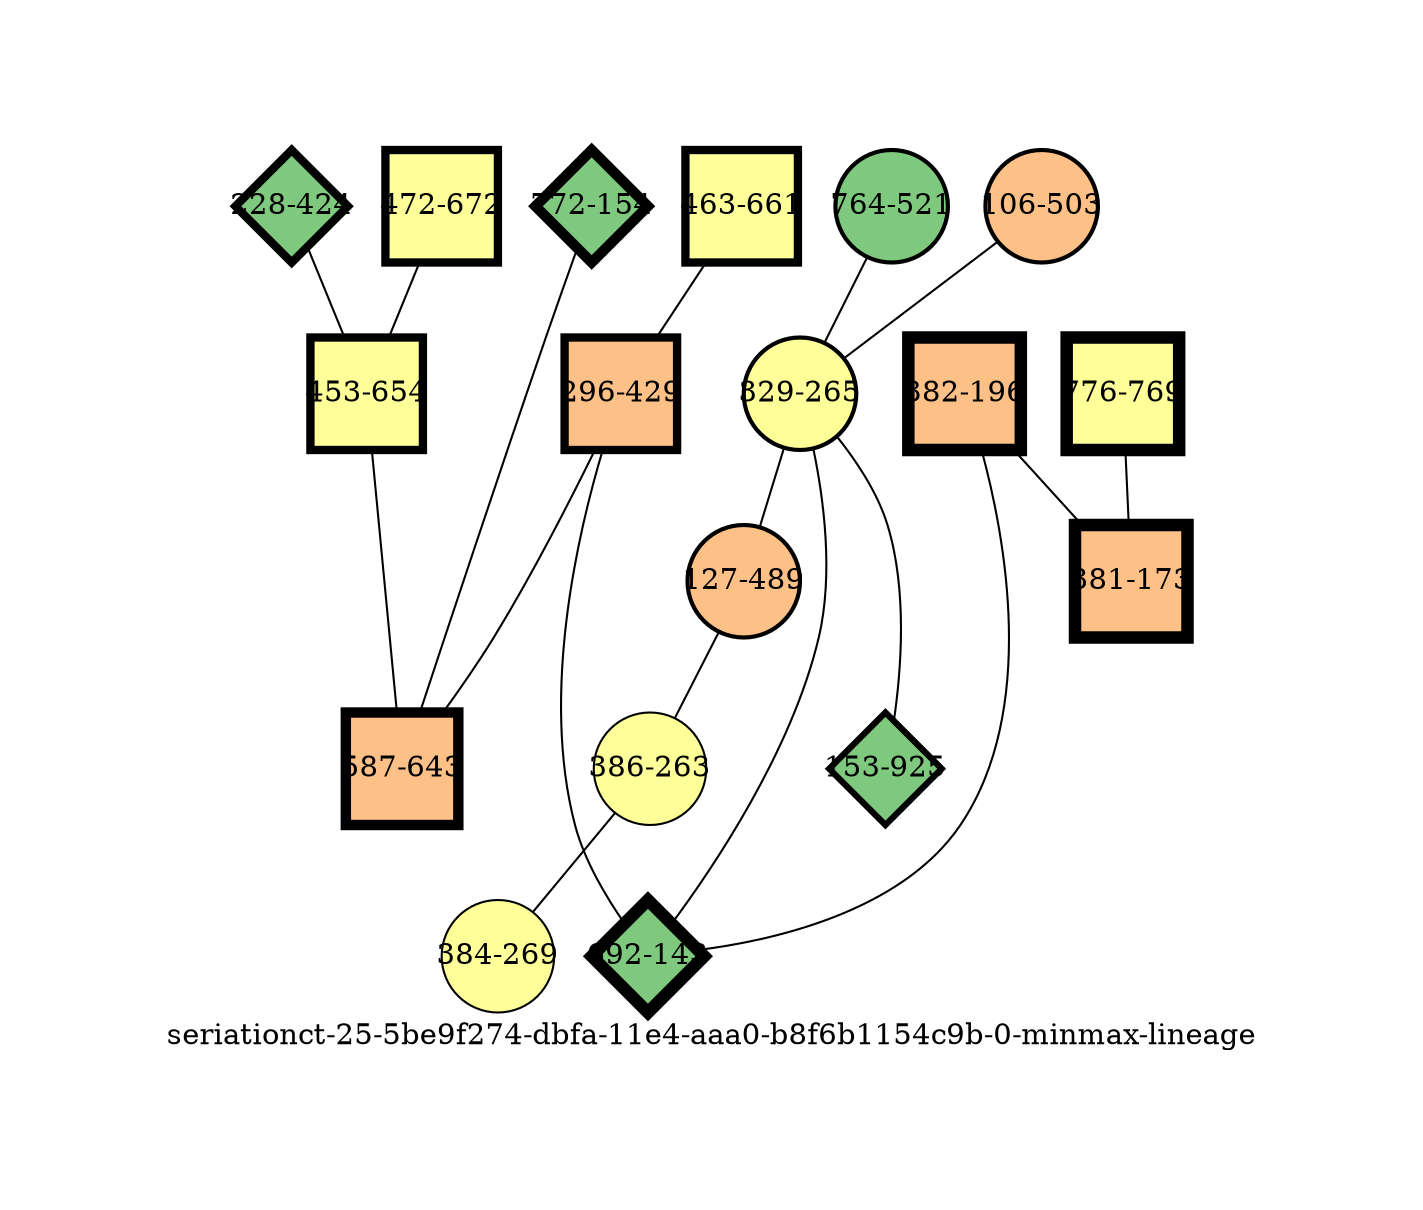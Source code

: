 strict graph "seriationct-25-5be9f274-dbfa-11e4-aaa0-b8f6b1154c9b-0-minmax-lineage" {
labelloc=b;
ratio=auto;
pad="1.0";
label="seriationct-25-5be9f274-dbfa-11e4-aaa0-b8f6b1154c9b-0-minmax-lineage";
node [width="0.75", style=filled, fixedsize=true, height="0.75", shape=circle, label=""];
0 [xCoordinate="424.0", appears_in_slice=4, yCoordinate="228.0", colorscheme=accent6, lineage_id=2, short_label="228-424", label="228-424", shape=diamond, cluster_id=0, fillcolor=1, size="500.0", id=0, penwidth="4.0"];
1 [xCoordinate="154.0", appears_in_slice=5, yCoordinate="772.0", colorscheme=accent6, lineage_id=2, short_label="772-154", label="772-154", shape=diamond, cluster_id=0, fillcolor=1, size="500.0", id=1, penwidth="5.0"];
2 [xCoordinate="661.0", appears_in_slice=4, yCoordinate="463.0", colorscheme=accent6, lineage_id=1, short_label="463-661", label="463-661", shape=square, cluster_id=3, fillcolor=4, size="500.0", id=2, penwidth="4.0"];
3 [xCoordinate="521.0", appears_in_slice=2, yCoordinate="764.0", colorscheme=accent6, lineage_id=0, short_label="764-521", label="764-521", shape=circle, cluster_id=0, fillcolor=1, size="500.0", id=10, penwidth="2.0"];
4 [xCoordinate="503.0", appears_in_slice=2, yCoordinate="106.0", colorscheme=accent6, lineage_id=0, short_label="106-503", label="106-503", shape=circle, cluster_id=2, fillcolor=3, size="500.0", id=4, penwidth="2.0"];
5 [xCoordinate="672.0", appears_in_slice=4, yCoordinate="472.0", colorscheme=accent6, lineage_id=1, short_label="472-672", label="472-672", shape=square, cluster_id=3, fillcolor=4, size="500.0", id=5, penwidth="4.0"];
6 [xCoordinate="769.0", appears_in_slice=6, yCoordinate="776.0", colorscheme=accent6, lineage_id=1, short_label="776-769", label="776-769", shape=square, cluster_id=3, fillcolor=4, size="500.0", id=6, penwidth="6.0"];
7 [xCoordinate="265.0", appears_in_slice=2, yCoordinate="329.0", colorscheme=accent6, lineage_id=0, short_label="329-265", label="329-265", shape=circle, cluster_id=3, fillcolor=4, size="500.0", id=7, penwidth="2.0"];
8 [xCoordinate="429.0", appears_in_slice=4, yCoordinate="296.0", colorscheme=accent6, lineage_id=1, short_label="296-429", label="296-429", shape=square, cluster_id=2, fillcolor=3, size="500.0", id=8, penwidth="4.0"];
9 [xCoordinate="925.0", appears_in_slice=3, yCoordinate="153.0", colorscheme=accent6, lineage_id=2, short_label="153-925", label="153-925", shape=diamond, cluster_id=0, fillcolor=1, size="500.0", id=9, penwidth="3.0"];
10 [xCoordinate="489.0", appears_in_slice=2, yCoordinate="127.0", colorscheme=accent6, lineage_id=0, short_label="127-489", label="127-489", shape=circle, cluster_id=2, fillcolor=3, size="500.0", id=3, penwidth="2.0"];
11 [xCoordinate="654.0", appears_in_slice=4, yCoordinate="453.0", colorscheme=accent6, lineage_id=1, short_label="453-654", label="453-654", shape=square, cluster_id=3, fillcolor=4, size="500.0", id=11, penwidth="4.0"];
12 [xCoordinate="196.0", appears_in_slice=6, yCoordinate="382.0", colorscheme=accent6, lineage_id=1, short_label="382-196", label="382-196", shape=square, cluster_id=2, fillcolor=3, size="500.0", id=12, penwidth="6.0"];
13 [xCoordinate="263.0", appears_in_slice=1, yCoordinate="386.0", colorscheme=accent6, lineage_id=0, short_label="386-263", label="386-263", shape=circle, cluster_id=3, fillcolor=4, size="500.0", id=13, penwidth="1.0"];
14 [xCoordinate="643.0", appears_in_slice=5, yCoordinate="587.0", colorscheme=accent6, lineage_id=1, short_label="587-643", label="587-643", shape=square, cluster_id=2, fillcolor=3, size="500.0", id=14, penwidth="5.0"];
15 [xCoordinate="143.0", appears_in_slice=6, yCoordinate="692.0", colorscheme=accent6, lineage_id=2, short_label="692-143", label="692-143", shape=diamond, cluster_id=0, fillcolor=1, size="500.0", id=15, penwidth="6.0"];
16 [xCoordinate="173.0", appears_in_slice=6, yCoordinate="381.0", colorscheme=accent6, lineage_id=1, short_label="381-173", label="381-173", shape=square, cluster_id=2, fillcolor=3, size="500.0", id=16, penwidth="6.0"];
17 [xCoordinate="269.0", appears_in_slice=1, yCoordinate="384.0", colorscheme=accent6, lineage_id=0, short_label="384-269", label="384-269", shape=circle, cluster_id=3, fillcolor=4, size="500.0", id=17, penwidth="1.0"];
0 -- 11  [inverseweight="41.6666666667", weight="0.024"];
1 -- 14  [inverseweight="33.2595052619", weight="0.0300665927567"];
2 -- 8  [inverseweight="13.6896419548", weight="0.073047929471"];
3 -- 7  [inverseweight="2.77889298948", weight="0.359855526566"];
4 -- 7  [inverseweight="2.2687931089", weight="0.440762974852"];
5 -- 11  [inverseweight="14.3502894483", weight="0.0696850055607"];
6 -- 16  [inverseweight="1.03303139254", weight="0.968024793071"];
7 -- 9  [inverseweight="1.28634627325", weight="0.777395652162"];
7 -- 10  [inverseweight="3.2336899787", weight="0.309244240043"];
7 -- 15  [inverseweight="1.27804111293", weight="0.782447442324"];
8 -- 14  [inverseweight="1.26099494629", weight="0.793024589783"];
8 -- 15  [inverseweight="2.24833235586", weight="0.444774099965"];
10 -- 13  [inverseweight="5.31494003453", weight="0.188148877222"];
11 -- 14  [inverseweight="1.3685026345", weight="0.730725666718"];
12 -- 16  [inverseweight="4.18795134151", weight="0.238780233688"];
12 -- 15  [inverseweight="25.189636093", weight="0.0396988664826"];
13 -- 17  [inverseweight="21.7186121382", weight="0.0460434577329"];
}
